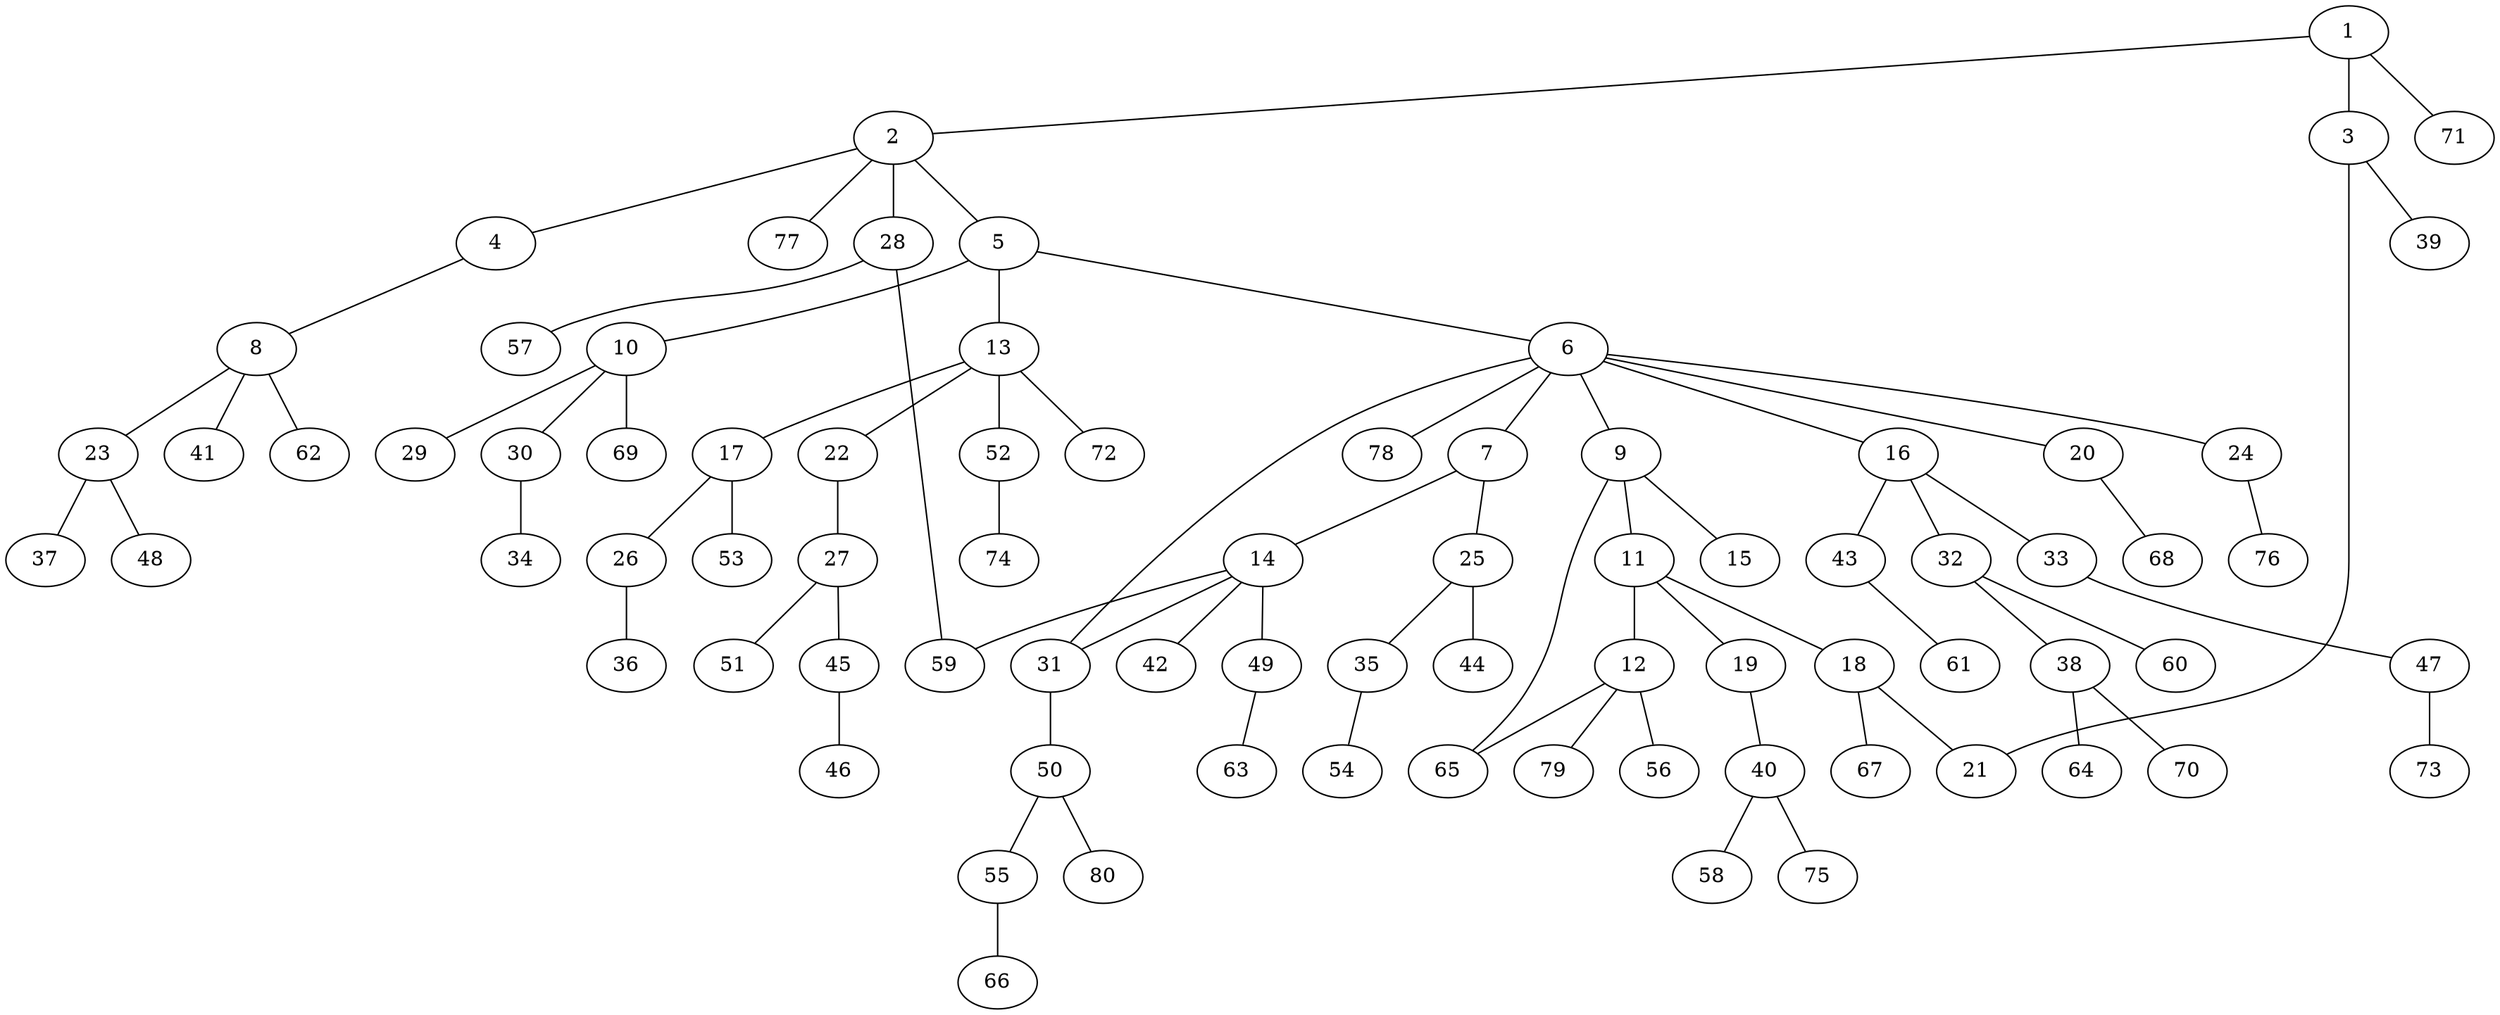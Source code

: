 graph graphname {1--2
1--3
1--71
2--4
2--5
2--28
2--77
3--21
3--39
4--8
5--6
5--10
5--13
6--7
6--9
6--16
6--20
6--24
6--31
6--78
7--14
7--25
8--23
8--41
8--62
9--11
9--15
9--65
10--29
10--30
10--69
11--12
11--18
11--19
12--56
12--65
12--79
13--17
13--22
13--52
13--72
14--31
14--42
14--49
14--59
16--32
16--33
16--43
17--26
17--53
18--21
18--67
19--40
20--68
22--27
23--37
23--48
24--76
25--35
25--44
26--36
27--45
27--51
28--57
28--59
30--34
31--50
32--38
32--60
33--47
35--54
38--64
38--70
40--58
40--75
43--61
45--46
47--73
49--63
50--55
50--80
52--74
55--66
}